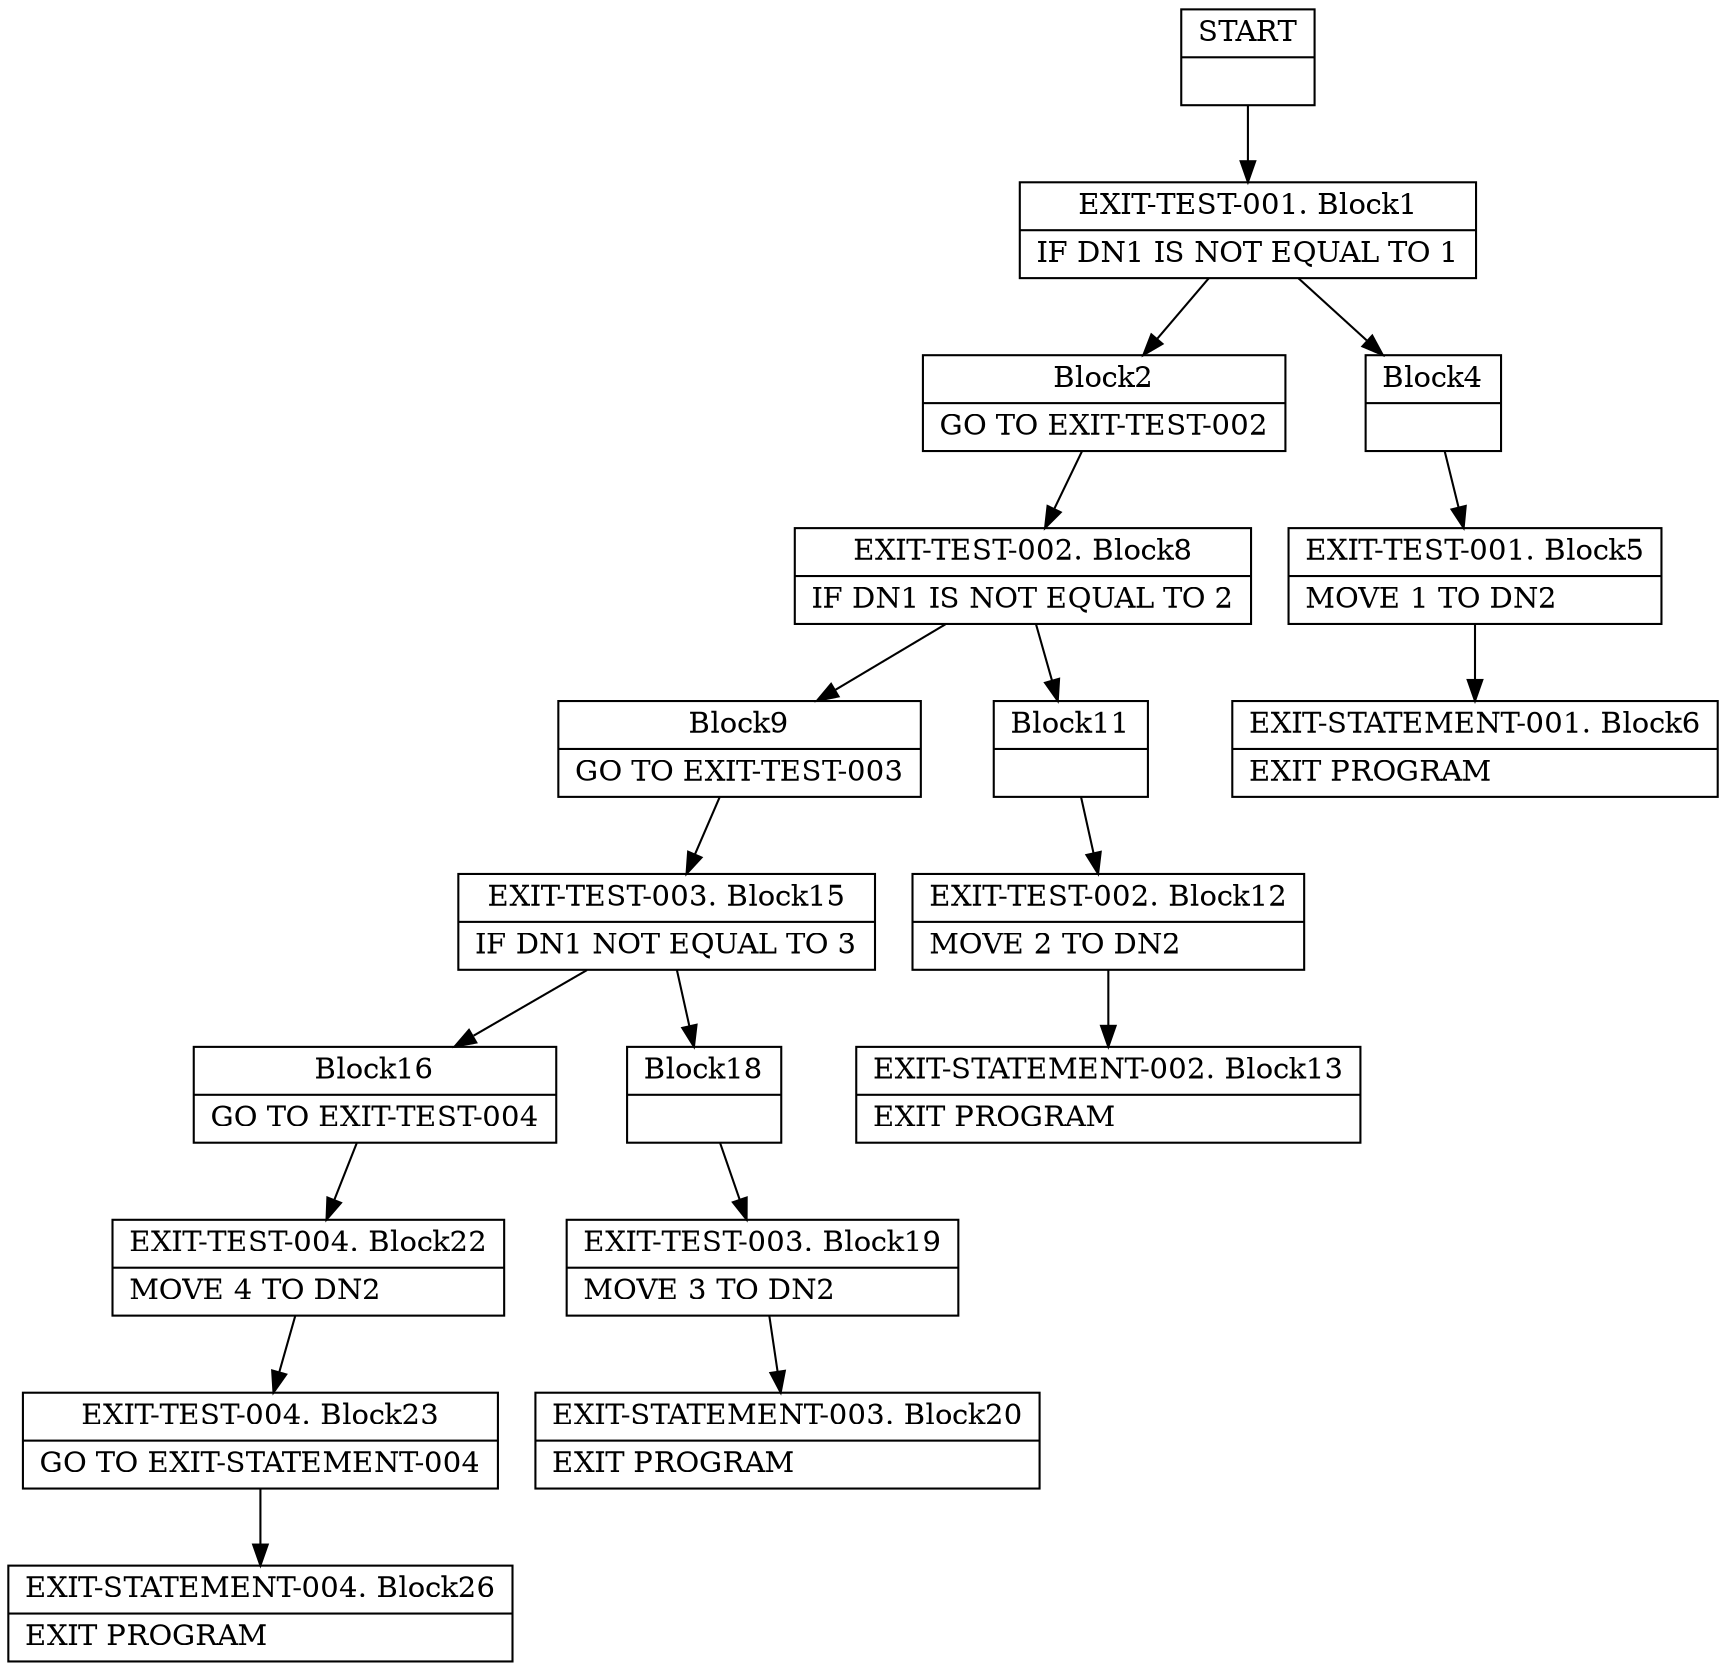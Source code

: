 digraph Cfg {
node [
shape = "record"
]

edge [
arrowtail = "empty"
]
Block0 [
label = "{START|}"
]
Block1 [
label = "{EXIT-TEST-001. Block1|    IF DN1 IS NOT EQUAL TO 1\l}"
]
Block2 [
label = "{Block2|         GO TO EXIT-TEST-002\l}"
]
Block8 [
label = "{EXIT-TEST-002. Block8|    IF DN1 IS NOT EQUAL TO 2\l}"
]
Block9 [
label = "{Block9|         GO TO EXIT-TEST-003\l}"
]
Block15 [
label = "{EXIT-TEST-003. Block15|    IF DN1 NOT EQUAL TO 3\l}"
]
Block16 [
label = "{Block16|         GO TO EXIT-TEST-004\l}"
]
Block22 [
label = "{EXIT-TEST-004. Block22|    MOVE 4 TO DN2\l}"
]
Block23 [
label = "{EXIT-TEST-004. Block23|    GO TO EXIT-STATEMENT-004\l}"
]
Block26 [
label = "{EXIT-STATEMENT-004. Block26|    EXIT PROGRAM\l}"
]
Block18 [
label = "{Block18|}"
]
Block19 [
label = "{EXIT-TEST-003. Block19|    MOVE 3 TO DN2\l}"
]
Block20 [
label = "{EXIT-STATEMENT-003. Block20|    EXIT PROGRAM\l}"
]
Block11 [
label = "{Block11|}"
]
Block12 [
label = "{EXIT-TEST-002. Block12|    MOVE 2 TO DN2\l}"
]
Block13 [
label = "{EXIT-STATEMENT-002. Block13|    EXIT PROGRAM\l}"
]
Block4 [
label = "{Block4|}"
]
Block5 [
label = "{EXIT-TEST-001. Block5|    MOVE 1 TO DN2\l}"
]
Block6 [
label = "{EXIT-STATEMENT-001. Block6|    EXIT PROGRAM\l}"
]
Block0 -> Block1
Block1 -> Block2
Block1 -> Block4
Block2 -> Block8
Block8 -> Block9
Block8 -> Block11
Block9 -> Block15
Block15 -> Block16
Block15 -> Block18
Block16 -> Block22
Block22 -> Block23
Block23 -> Block26
Block18 -> Block19
Block19 -> Block20
Block11 -> Block12
Block12 -> Block13
Block4 -> Block5
Block5 -> Block6

}

